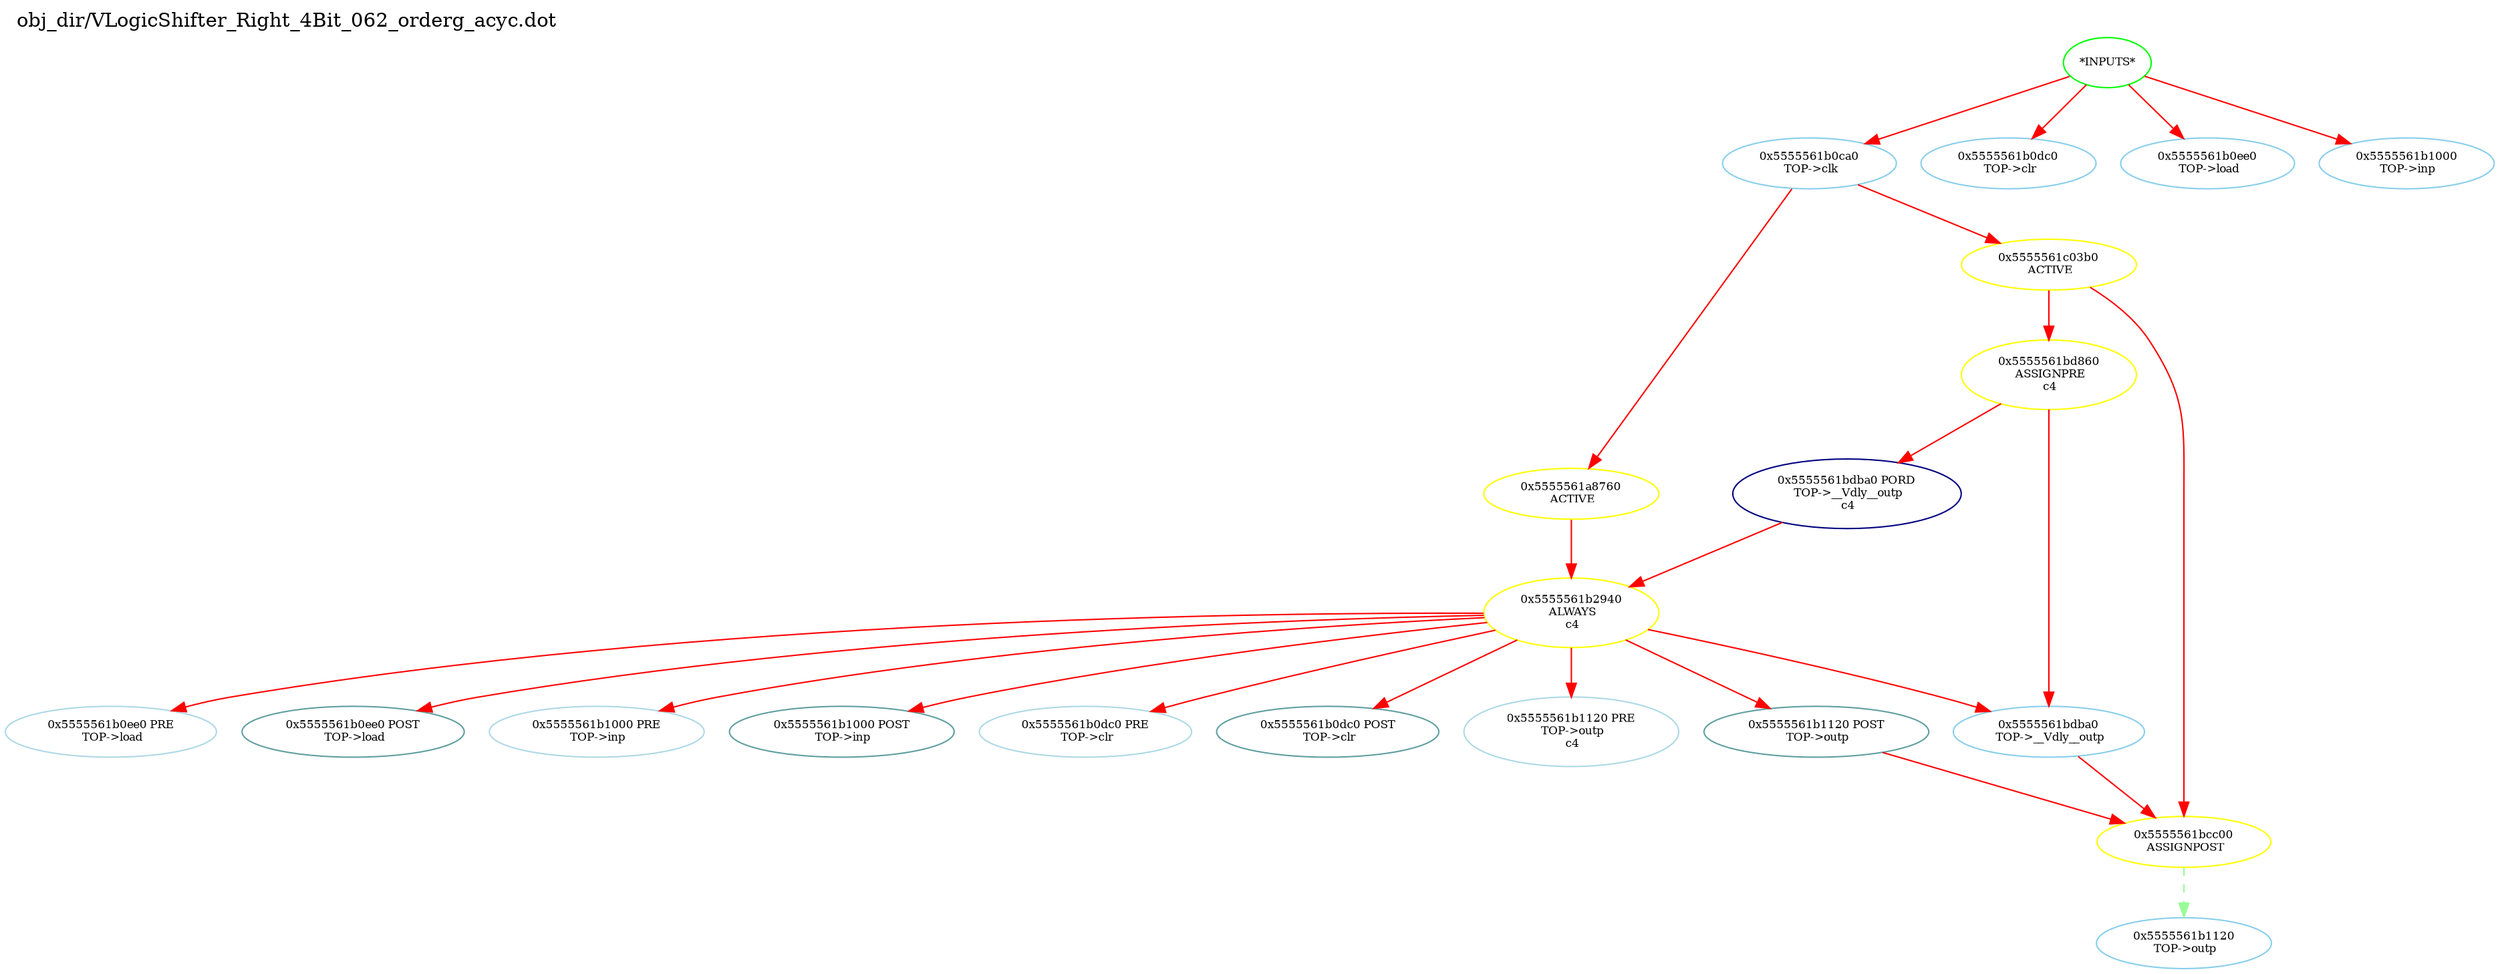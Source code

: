 digraph v3graph {
	graph	[label="obj_dir/VLogicShifter_Right_4Bit_062_orderg_acyc.dot",
		 labelloc=t, labeljust=l,
		 //size="7.5,10",
		 rankdir=TB];
	n0	[fontsize=8 label="*INPUTS*", color=green];
	n0x5555561b0ae0_1	[fontsize=8 label="0x5555561b0ca0\n TOP->clk", color=skyblue];
	n0x5555561b0ae0_2	[fontsize=8 label="0x5555561b0dc0\n TOP->clr", color=skyblue];
	n0x5555561b0ae0_3	[fontsize=8 label="0x5555561b0ee0\n TOP->load", color=skyblue];
	n0x5555561b0ae0_4	[fontsize=8 label="0x5555561b1000\n TOP->inp", color=skyblue];
	n0x5555561b0ae0_5	[fontsize=8 label="0x5555561a8760\n ACTIVE", color=yellow];
	n0x5555561b0ae0_6	[fontsize=8 label="0x5555561b2940\n ALWAYS\n c4", color=yellow];
	n0x5555561b0ae0_7	[fontsize=8 label="0x5555561b0ee0 PRE\n TOP->load", color=lightblue];
	n0x5555561b0ae0_8	[fontsize=8 label="0x5555561b0ee0 POST\n TOP->load", color=CadetBlue];
	n0x5555561b0ae0_9	[fontsize=8 label="0x5555561b1000 PRE\n TOP->inp", color=lightblue];
	n0x5555561b0ae0_10	[fontsize=8 label="0x5555561b1000 POST\n TOP->inp", color=CadetBlue];
	n0x5555561b0ae0_11	[fontsize=8 label="0x5555561b0dc0 PRE\n TOP->clr", color=lightblue];
	n0x5555561b0ae0_12	[fontsize=8 label="0x5555561b0dc0 POST\n TOP->clr", color=CadetBlue];
	n0x5555561b0ae0_13	[fontsize=8 label="0x5555561b1120 PRE\n TOP->outp\n c4", color=lightblue];
	n0x5555561b0ae0_14	[fontsize=8 label="0x5555561b1120 POST\n TOP->outp", color=CadetBlue];
	n0x5555561b0ae0_15	[fontsize=8 label="0x5555561bdba0 PORD\n TOP->__Vdly__outp\n c4", color=NavyBlue];
	n0x5555561b0ae0_16	[fontsize=8 label="0x5555561bdba0\n TOP->__Vdly__outp", color=skyblue];
	n0x5555561b0ae0_17	[fontsize=8 label="0x5555561c03b0\n ACTIVE", color=yellow];
	n0x5555561b0ae0_18	[fontsize=8 label="0x5555561bd860\n ASSIGNPRE\n c4", color=yellow];
	n0x5555561b0ae0_19	[fontsize=8 label="0x5555561bcc00\n ASSIGNPOST", color=yellow];
	n0x5555561b0ae0_20	[fontsize=8 label="0x5555561b1120\n TOP->outp", color=skyblue];
	n0 -> n0x5555561b0ae0_1 [fontsize=8 label="" weight=1 color=red];
	n0 -> n0x5555561b0ae0_2 [fontsize=8 label="" weight=1 color=red];
	n0 -> n0x5555561b0ae0_3 [fontsize=8 label="" weight=1 color=red];
	n0 -> n0x5555561b0ae0_4 [fontsize=8 label="" weight=1 color=red];
	n0x5555561b0ae0_1 -> n0x5555561b0ae0_5 [fontsize=8 label="" weight=8 color=red];
	n0x5555561b0ae0_1 -> n0x5555561b0ae0_17 [fontsize=8 label="" weight=8 color=red];
	n0x5555561b0ae0_5 -> n0x5555561b0ae0_6 [fontsize=8 label="" weight=32 color=red];
	n0x5555561b0ae0_6 -> n0x5555561b0ae0_7 [fontsize=8 label="" weight=32 color=red];
	n0x5555561b0ae0_6 -> n0x5555561b0ae0_8 [fontsize=8 label="" weight=2 color=red];
	n0x5555561b0ae0_6 -> n0x5555561b0ae0_9 [fontsize=8 label="" weight=32 color=red];
	n0x5555561b0ae0_6 -> n0x5555561b0ae0_10 [fontsize=8 label="" weight=2 color=red];
	n0x5555561b0ae0_6 -> n0x5555561b0ae0_11 [fontsize=8 label="" weight=32 color=red];
	n0x5555561b0ae0_6 -> n0x5555561b0ae0_12 [fontsize=8 label="" weight=2 color=red];
	n0x5555561b0ae0_6 -> n0x5555561b0ae0_13 [fontsize=8 label="" weight=32 color=red];
	n0x5555561b0ae0_6 -> n0x5555561b0ae0_14 [fontsize=8 label="" weight=2 color=red];
	n0x5555561b0ae0_6 -> n0x5555561b0ae0_16 [fontsize=8 label="" weight=32 color=red];
	n0x5555561b0ae0_14 -> n0x5555561b0ae0_19 [fontsize=8 label="" weight=2 color=red];
	n0x5555561b0ae0_15 -> n0x5555561b0ae0_6 [fontsize=8 label="" weight=32 color=red];
	n0x5555561b0ae0_16 -> n0x5555561b0ae0_19 [fontsize=8 label="" weight=8 color=red];
	n0x5555561b0ae0_17 -> n0x5555561b0ae0_18 [fontsize=8 label="" weight=32 color=red];
	n0x5555561b0ae0_17 -> n0x5555561b0ae0_19 [fontsize=8 label="" weight=32 color=red];
	n0x5555561b0ae0_18 -> n0x5555561b0ae0_15 [fontsize=8 label="" weight=32 color=red];
	n0x5555561b0ae0_18 -> n0x5555561b0ae0_16 [fontsize=8 label="" weight=32 color=red];
	n0x5555561b0ae0_19 -> n0x5555561b0ae0_20 [fontsize=8 label="" weight=1 color=PaleGreen style=dashed];
}
